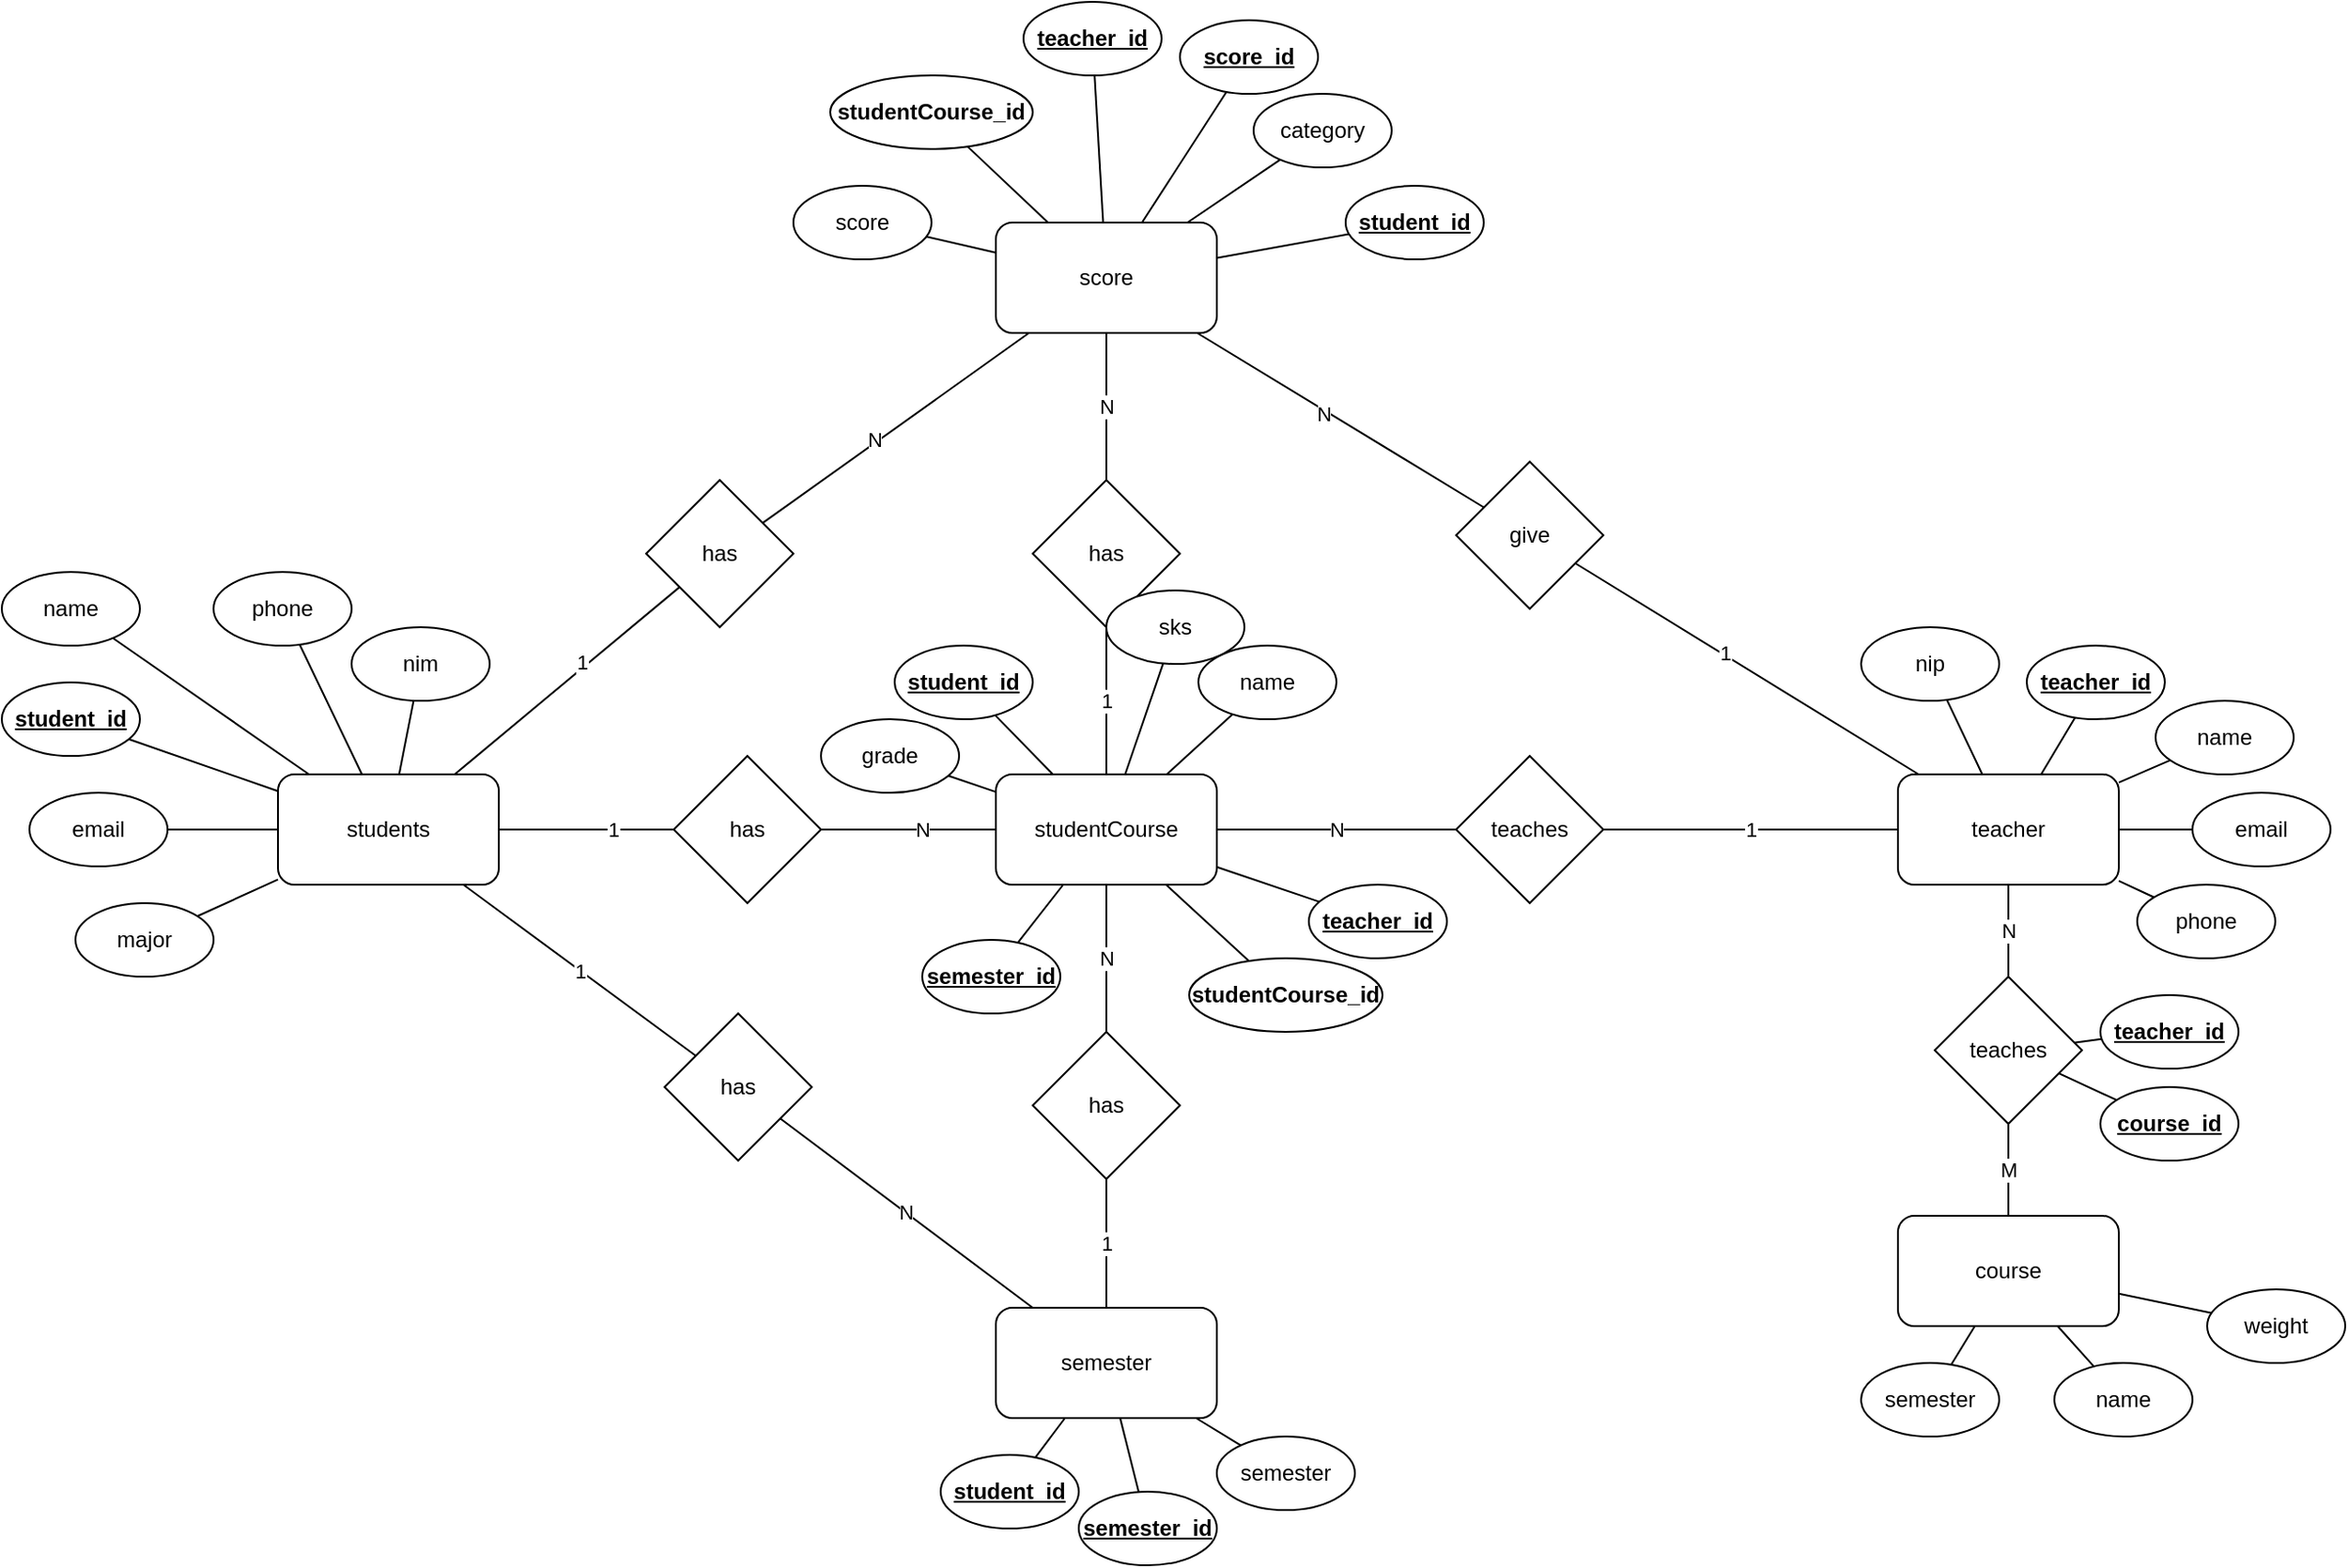 <mxfile version="14.9.0" type="device"><diagram id="G3xfoz_cryL1za73KqgQ" name="Page-1"><mxGraphModel dx="1240" dy="1707" grid="1" gridSize="10" guides="1" tooltips="1" connect="1" arrows="1" fold="1" page="1" pageScale="1" pageWidth="850" pageHeight="1100" math="0" shadow="0"><root><mxCell id="0"/><mxCell id="1" parent="0"/><mxCell id="Zv-wN2ez2cLE8_66vjoD-4" style="edgeStyle=orthogonalEdgeStyle;rounded=0;orthogonalLoop=1;jettySize=auto;html=1;endArrow=none;endFill=0;" parent="1" source="Zv-wN2ez2cLE8_66vjoD-1" target="Zv-wN2ez2cLE8_66vjoD-3" edge="1"><mxGeometry relative="1" as="geometry"/></mxCell><mxCell id="Zv-wN2ez2cLE8_66vjoD-6" value="1" style="edgeLabel;html=1;align=center;verticalAlign=middle;resizable=0;points=[];" parent="Zv-wN2ez2cLE8_66vjoD-4" vertex="1" connectable="0"><mxGeometry x="0.295" relative="1" as="geometry"><mxPoint as="offset"/></mxGeometry></mxCell><mxCell id="Zv-wN2ez2cLE8_66vjoD-40" value="1" style="edgeStyle=none;rounded=0;orthogonalLoop=1;jettySize=auto;html=1;endArrow=none;endFill=0;" parent="1" source="Zv-wN2ez2cLE8_66vjoD-1" target="Zv-wN2ez2cLE8_66vjoD-39" edge="1"><mxGeometry relative="1" as="geometry"/></mxCell><mxCell id="t6-BS6Rd6U9GLiOSQOtV-7" style="edgeStyle=none;rounded=0;orthogonalLoop=1;jettySize=auto;html=1;endArrow=none;endFill=0;startArrow=none;" edge="1" parent="1" source="t6-BS6Rd6U9GLiOSQOtV-8" target="Zv-wN2ez2cLE8_66vjoD-17"><mxGeometry relative="1" as="geometry"/></mxCell><mxCell id="t6-BS6Rd6U9GLiOSQOtV-11" value="N" style="edgeLabel;html=1;align=center;verticalAlign=middle;resizable=0;points=[];" vertex="1" connectable="0" parent="t6-BS6Rd6U9GLiOSQOtV-7"><mxGeometry x="-0.164" y="1" relative="1" as="geometry"><mxPoint y="-1" as="offset"/></mxGeometry></mxCell><mxCell id="Zv-wN2ez2cLE8_66vjoD-1" value="students" style="rounded=1;whiteSpace=wrap;html=1;" parent="1" vertex="1"><mxGeometry x="190" y="220" width="120" height="60" as="geometry"/></mxCell><mxCell id="Zv-wN2ez2cLE8_66vjoD-13" value="N" style="edgeStyle=orthogonalEdgeStyle;rounded=0;orthogonalLoop=1;jettySize=auto;html=1;endArrow=none;endFill=0;" parent="1" source="Zv-wN2ez2cLE8_66vjoD-3" edge="1"><mxGeometry x="0.158" relative="1" as="geometry"><mxPoint x="580" y="250" as="targetPoint"/><mxPoint as="offset"/></mxGeometry></mxCell><mxCell id="Zv-wN2ez2cLE8_66vjoD-3" value="has" style="rhombus;whiteSpace=wrap;html=1;" parent="1" vertex="1"><mxGeometry x="405" y="210" width="80" height="80" as="geometry"/></mxCell><mxCell id="Zv-wN2ez2cLE8_66vjoD-15" value="1" style="edgeStyle=orthogonalEdgeStyle;rounded=0;orthogonalLoop=1;jettySize=auto;html=1;endArrow=none;endFill=0;" parent="1" source="Zv-wN2ez2cLE8_66vjoD-8" target="Zv-wN2ez2cLE8_66vjoD-14" edge="1"><mxGeometry relative="1" as="geometry"/></mxCell><mxCell id="Zv-wN2ez2cLE8_66vjoD-8" value="semester" style="rounded=1;whiteSpace=wrap;html=1;" parent="1" vertex="1"><mxGeometry x="580" y="510" width="120" height="60" as="geometry"/></mxCell><mxCell id="Zv-wN2ez2cLE8_66vjoD-16" value="N" style="edgeStyle=orthogonalEdgeStyle;rounded=0;orthogonalLoop=1;jettySize=auto;html=1;endArrow=none;endFill=0;" parent="1" source="Zv-wN2ez2cLE8_66vjoD-14" edge="1"><mxGeometry relative="1" as="geometry"><mxPoint x="640" y="280" as="targetPoint"/></mxGeometry></mxCell><mxCell id="Zv-wN2ez2cLE8_66vjoD-14" value="has" style="rhombus;whiteSpace=wrap;html=1;" parent="1" vertex="1"><mxGeometry x="600" y="360" width="80" height="80" as="geometry"/></mxCell><mxCell id="Zv-wN2ez2cLE8_66vjoD-17" value="score" style="rounded=1;whiteSpace=wrap;html=1;" parent="1" vertex="1"><mxGeometry x="580" y="-80" width="120" height="60" as="geometry"/></mxCell><mxCell id="Zv-wN2ez2cLE8_66vjoD-20" value="1" style="edgeStyle=orthogonalEdgeStyle;rounded=0;orthogonalLoop=1;jettySize=auto;html=1;endArrow=none;endFill=0;" parent="1" source="Zv-wN2ez2cLE8_66vjoD-18" target="Zv-wN2ez2cLE8_66vjoD-19" edge="1"><mxGeometry relative="1" as="geometry"/></mxCell><mxCell id="Zv-wN2ez2cLE8_66vjoD-18" value="studentCourse" style="rounded=1;whiteSpace=wrap;html=1;" parent="1" vertex="1"><mxGeometry x="580" y="220" width="120" height="60" as="geometry"/></mxCell><mxCell id="Zv-wN2ez2cLE8_66vjoD-21" value="N" style="edgeStyle=orthogonalEdgeStyle;rounded=0;orthogonalLoop=1;jettySize=auto;html=1;endArrow=none;endFill=0;" parent="1" source="Zv-wN2ez2cLE8_66vjoD-19" target="Zv-wN2ez2cLE8_66vjoD-17" edge="1"><mxGeometry relative="1" as="geometry"/></mxCell><mxCell id="Zv-wN2ez2cLE8_66vjoD-19" value="has" style="rhombus;whiteSpace=wrap;html=1;" parent="1" vertex="1"><mxGeometry x="600" y="60" width="80" height="80" as="geometry"/></mxCell><mxCell id="Zv-wN2ez2cLE8_66vjoD-25" value="1" style="edgeStyle=orthogonalEdgeStyle;rounded=0;orthogonalLoop=1;jettySize=auto;html=1;endArrow=none;endFill=0;" parent="1" edge="1"><mxGeometry relative="1" as="geometry"><mxPoint x="880" y="250" as="sourcePoint"/></mxGeometry></mxCell><mxCell id="t6-BS6Rd6U9GLiOSQOtV-2" style="rounded=0;orthogonalLoop=1;jettySize=auto;html=1;endArrow=none;endFill=0;startArrow=none;" edge="1" parent="1" source="t6-BS6Rd6U9GLiOSQOtV-3" target="Zv-wN2ez2cLE8_66vjoD-17"><mxGeometry relative="1" as="geometry"/></mxCell><mxCell id="t6-BS6Rd6U9GLiOSQOtV-6" value="N" style="edgeLabel;html=1;align=center;verticalAlign=middle;resizable=0;points=[];" vertex="1" connectable="0" parent="t6-BS6Rd6U9GLiOSQOtV-2"><mxGeometry x="0.115" y="2" relative="1" as="geometry"><mxPoint as="offset"/></mxGeometry></mxCell><mxCell id="Zv-wN2ez2cLE8_66vjoD-27" value="teacher" style="rounded=1;whiteSpace=wrap;html=1;" parent="1" vertex="1"><mxGeometry x="1070" y="220" width="120" height="60" as="geometry"/></mxCell><mxCell id="Zv-wN2ez2cLE8_66vjoD-36" style="edgeStyle=none;rounded=0;orthogonalLoop=1;jettySize=auto;html=1;endArrow=none;endFill=0;" parent="1" source="Zv-wN2ez2cLE8_66vjoD-31" target="Zv-wN2ez2cLE8_66vjoD-1" edge="1"><mxGeometry relative="1" as="geometry"/></mxCell><mxCell id="Zv-wN2ez2cLE8_66vjoD-31" value="&lt;b&gt;&lt;u&gt;student_id&lt;/u&gt;&lt;/b&gt;" style="ellipse;whiteSpace=wrap;html=1;" parent="1" vertex="1"><mxGeometry x="40" y="170" width="75" height="40" as="geometry"/></mxCell><mxCell id="Zv-wN2ez2cLE8_66vjoD-35" style="rounded=0;orthogonalLoop=1;jettySize=auto;html=1;endArrow=none;endFill=0;" parent="1" source="Zv-wN2ez2cLE8_66vjoD-32" target="Zv-wN2ez2cLE8_66vjoD-1" edge="1"><mxGeometry relative="1" as="geometry"/></mxCell><mxCell id="Zv-wN2ez2cLE8_66vjoD-32" value="name" style="ellipse;whiteSpace=wrap;html=1;" parent="1" vertex="1"><mxGeometry x="40" y="110" width="75" height="40" as="geometry"/></mxCell><mxCell id="Zv-wN2ez2cLE8_66vjoD-37" style="edgeStyle=none;rounded=0;orthogonalLoop=1;jettySize=auto;html=1;endArrow=none;endFill=0;" parent="1" source="Zv-wN2ez2cLE8_66vjoD-33" target="Zv-wN2ez2cLE8_66vjoD-1" edge="1"><mxGeometry relative="1" as="geometry"/></mxCell><mxCell id="Zv-wN2ez2cLE8_66vjoD-33" value="email" style="ellipse;whiteSpace=wrap;html=1;" parent="1" vertex="1"><mxGeometry x="55" y="230" width="75" height="40" as="geometry"/></mxCell><mxCell id="Zv-wN2ez2cLE8_66vjoD-38" style="edgeStyle=none;rounded=0;orthogonalLoop=1;jettySize=auto;html=1;endArrow=none;endFill=0;" parent="1" source="Zv-wN2ez2cLE8_66vjoD-34" target="Zv-wN2ez2cLE8_66vjoD-1" edge="1"><mxGeometry relative="1" as="geometry"/></mxCell><mxCell id="Zv-wN2ez2cLE8_66vjoD-34" value="major" style="ellipse;whiteSpace=wrap;html=1;" parent="1" vertex="1"><mxGeometry x="80" y="290" width="75" height="40" as="geometry"/></mxCell><mxCell id="Zv-wN2ez2cLE8_66vjoD-41" value="N" style="edgeStyle=none;rounded=0;orthogonalLoop=1;jettySize=auto;html=1;endArrow=none;endFill=0;" parent="1" source="Zv-wN2ez2cLE8_66vjoD-39" target="Zv-wN2ez2cLE8_66vjoD-8" edge="1"><mxGeometry relative="1" as="geometry"/></mxCell><mxCell id="Zv-wN2ez2cLE8_66vjoD-39" value="has" style="rhombus;whiteSpace=wrap;html=1;" parent="1" vertex="1"><mxGeometry x="400" y="350" width="80" height="80" as="geometry"/></mxCell><mxCell id="Zv-wN2ez2cLE8_66vjoD-49" style="edgeStyle=none;rounded=0;orthogonalLoop=1;jettySize=auto;html=1;endArrow=none;endFill=0;" parent="1" source="Zv-wN2ez2cLE8_66vjoD-48" target="Zv-wN2ez2cLE8_66vjoD-8" edge="1"><mxGeometry relative="1" as="geometry"/></mxCell><mxCell id="Zv-wN2ez2cLE8_66vjoD-48" value="&lt;u&gt;&lt;b&gt;semester_id&lt;/b&gt;&lt;/u&gt;" style="ellipse;whiteSpace=wrap;html=1;" parent="1" vertex="1"><mxGeometry x="625" y="610" width="75" height="40" as="geometry"/></mxCell><mxCell id="Zv-wN2ez2cLE8_66vjoD-51" style="edgeStyle=none;rounded=0;orthogonalLoop=1;jettySize=auto;html=1;endArrow=none;endFill=0;" parent="1" source="Zv-wN2ez2cLE8_66vjoD-50" target="Zv-wN2ez2cLE8_66vjoD-18" edge="1"><mxGeometry relative="1" as="geometry"/></mxCell><mxCell id="Zv-wN2ez2cLE8_66vjoD-50" value="&lt;b&gt;studentCourse_id&lt;/b&gt;" style="ellipse;whiteSpace=wrap;html=1;" parent="1" vertex="1"><mxGeometry x="685" y="320" width="105" height="40" as="geometry"/></mxCell><mxCell id="Zv-wN2ez2cLE8_66vjoD-53" style="edgeStyle=none;rounded=0;orthogonalLoop=1;jettySize=auto;html=1;endArrow=none;endFill=0;" parent="1" source="Zv-wN2ez2cLE8_66vjoD-52" target="Zv-wN2ez2cLE8_66vjoD-18" edge="1"><mxGeometry relative="1" as="geometry"/></mxCell><mxCell id="Zv-wN2ez2cLE8_66vjoD-52" value="&lt;u&gt;&lt;b&gt;semester_id&lt;/b&gt;&lt;/u&gt;" style="ellipse;whiteSpace=wrap;html=1;" parent="1" vertex="1"><mxGeometry x="540" y="310" width="75" height="40" as="geometry"/></mxCell><mxCell id="Zv-wN2ez2cLE8_66vjoD-55" style="edgeStyle=none;rounded=0;orthogonalLoop=1;jettySize=auto;html=1;endArrow=none;endFill=0;" parent="1" source="Zv-wN2ez2cLE8_66vjoD-54" target="Zv-wN2ez2cLE8_66vjoD-18" edge="1"><mxGeometry relative="1" as="geometry"/></mxCell><mxCell id="Zv-wN2ez2cLE8_66vjoD-54" value="&lt;b&gt;&lt;u&gt;student_id&lt;/u&gt;&lt;/b&gt;" style="ellipse;whiteSpace=wrap;html=1;" parent="1" vertex="1"><mxGeometry x="525" y="150" width="75" height="40" as="geometry"/></mxCell><mxCell id="Zv-wN2ez2cLE8_66vjoD-57" style="edgeStyle=none;rounded=0;orthogonalLoop=1;jettySize=auto;html=1;endArrow=none;endFill=0;" parent="1" source="Zv-wN2ez2cLE8_66vjoD-56" target="Zv-wN2ez2cLE8_66vjoD-18" edge="1"><mxGeometry relative="1" as="geometry"/></mxCell><mxCell id="Zv-wN2ez2cLE8_66vjoD-56" value="name" style="ellipse;whiteSpace=wrap;html=1;" parent="1" vertex="1"><mxGeometry x="690" y="150" width="75" height="40" as="geometry"/></mxCell><mxCell id="Zv-wN2ez2cLE8_66vjoD-60" style="edgeStyle=none;rounded=0;orthogonalLoop=1;jettySize=auto;html=1;endArrow=none;endFill=0;" parent="1" source="Zv-wN2ez2cLE8_66vjoD-59" target="Zv-wN2ez2cLE8_66vjoD-18" edge="1"><mxGeometry relative="1" as="geometry"/></mxCell><mxCell id="Zv-wN2ez2cLE8_66vjoD-59" value="sks" style="ellipse;whiteSpace=wrap;html=1;" parent="1" vertex="1"><mxGeometry x="640" y="120" width="75" height="40" as="geometry"/></mxCell><mxCell id="Zv-wN2ez2cLE8_66vjoD-67" style="edgeStyle=none;rounded=0;orthogonalLoop=1;jettySize=auto;html=1;endArrow=none;endFill=0;" parent="1" source="Zv-wN2ez2cLE8_66vjoD-62" target="Zv-wN2ez2cLE8_66vjoD-17" edge="1"><mxGeometry relative="1" as="geometry"/></mxCell><mxCell id="Zv-wN2ez2cLE8_66vjoD-62" value="&lt;b&gt;studentCourse_id&lt;/b&gt;" style="ellipse;whiteSpace=wrap;html=1;" parent="1" vertex="1"><mxGeometry x="490" y="-160" width="110" height="40" as="geometry"/></mxCell><mxCell id="Zv-wN2ez2cLE8_66vjoD-68" style="edgeStyle=none;rounded=0;orthogonalLoop=1;jettySize=auto;html=1;endArrow=none;endFill=0;" parent="1" source="Zv-wN2ez2cLE8_66vjoD-63" target="Zv-wN2ez2cLE8_66vjoD-17" edge="1"><mxGeometry relative="1" as="geometry"/></mxCell><mxCell id="Zv-wN2ez2cLE8_66vjoD-63" value="&lt;u&gt;&lt;b&gt;score_id&lt;/b&gt;&lt;/u&gt;" style="ellipse;whiteSpace=wrap;html=1;" parent="1" vertex="1"><mxGeometry x="680" y="-190" width="75" height="40" as="geometry"/></mxCell><mxCell id="Zv-wN2ez2cLE8_66vjoD-69" style="edgeStyle=none;rounded=0;orthogonalLoop=1;jettySize=auto;html=1;endArrow=none;endFill=0;" parent="1" source="Zv-wN2ez2cLE8_66vjoD-64" target="Zv-wN2ez2cLE8_66vjoD-17" edge="1"><mxGeometry relative="1" as="geometry"/></mxCell><mxCell id="Zv-wN2ez2cLE8_66vjoD-64" value="category" style="ellipse;whiteSpace=wrap;html=1;" parent="1" vertex="1"><mxGeometry x="720" y="-150" width="75" height="40" as="geometry"/></mxCell><mxCell id="Zv-wN2ez2cLE8_66vjoD-66" style="edgeStyle=none;rounded=0;orthogonalLoop=1;jettySize=auto;html=1;endArrow=none;endFill=0;" parent="1" source="Zv-wN2ez2cLE8_66vjoD-65" target="Zv-wN2ez2cLE8_66vjoD-17" edge="1"><mxGeometry relative="1" as="geometry"/></mxCell><mxCell id="Zv-wN2ez2cLE8_66vjoD-65" value="score" style="ellipse;whiteSpace=wrap;html=1;" parent="1" vertex="1"><mxGeometry x="470" y="-100" width="75" height="40" as="geometry"/></mxCell><mxCell id="Zv-wN2ez2cLE8_66vjoD-77" value="" style="edgeStyle=none;rounded=0;orthogonalLoop=1;jettySize=auto;html=1;endArrow=none;endFill=0;" parent="1" source="Zv-wN2ez2cLE8_66vjoD-73" target="Zv-wN2ez2cLE8_66vjoD-27" edge="1"><mxGeometry relative="1" as="geometry"/></mxCell><mxCell id="Zv-wN2ez2cLE8_66vjoD-73" value="&lt;u&gt;&lt;b&gt;teacher_id&lt;/b&gt;&lt;/u&gt;" style="ellipse;whiteSpace=wrap;html=1;" parent="1" vertex="1"><mxGeometry x="1140" y="150" width="75" height="40" as="geometry"/></mxCell><mxCell id="Zv-wN2ez2cLE8_66vjoD-79" style="edgeStyle=none;rounded=0;orthogonalLoop=1;jettySize=auto;html=1;endArrow=none;endFill=0;" parent="1" source="Zv-wN2ez2cLE8_66vjoD-78" target="Zv-wN2ez2cLE8_66vjoD-27" edge="1"><mxGeometry relative="1" as="geometry"/></mxCell><mxCell id="Zv-wN2ez2cLE8_66vjoD-78" value="name" style="ellipse;whiteSpace=wrap;html=1;" parent="1" vertex="1"><mxGeometry x="1210" y="180" width="75" height="40" as="geometry"/></mxCell><mxCell id="Zv-wN2ez2cLE8_66vjoD-81" style="edgeStyle=none;rounded=0;orthogonalLoop=1;jettySize=auto;html=1;endArrow=none;endFill=0;" parent="1" source="Zv-wN2ez2cLE8_66vjoD-80" target="Zv-wN2ez2cLE8_66vjoD-27" edge="1"><mxGeometry relative="1" as="geometry"/></mxCell><mxCell id="Zv-wN2ez2cLE8_66vjoD-80" value="email" style="ellipse;whiteSpace=wrap;html=1;" parent="1" vertex="1"><mxGeometry x="1230" y="230" width="75" height="40" as="geometry"/></mxCell><mxCell id="Zv-wN2ez2cLE8_66vjoD-83" value="" style="edgeStyle=none;rounded=0;orthogonalLoop=1;jettySize=auto;html=1;endArrow=none;endFill=0;" parent="1" source="Zv-wN2ez2cLE8_66vjoD-82" target="Zv-wN2ez2cLE8_66vjoD-1" edge="1"><mxGeometry relative="1" as="geometry"/></mxCell><mxCell id="Zv-wN2ez2cLE8_66vjoD-82" value="phone" style="ellipse;whiteSpace=wrap;html=1;" parent="1" vertex="1"><mxGeometry x="155" y="110" width="75" height="40" as="geometry"/></mxCell><mxCell id="Zv-wN2ez2cLE8_66vjoD-85" style="edgeStyle=none;rounded=0;orthogonalLoop=1;jettySize=auto;html=1;endArrow=none;endFill=0;" parent="1" source="Zv-wN2ez2cLE8_66vjoD-84" target="Zv-wN2ez2cLE8_66vjoD-27" edge="1"><mxGeometry relative="1" as="geometry"/></mxCell><mxCell id="Zv-wN2ez2cLE8_66vjoD-84" value="phone" style="ellipse;whiteSpace=wrap;html=1;" parent="1" vertex="1"><mxGeometry x="1200" y="280" width="75" height="40" as="geometry"/></mxCell><mxCell id="8_7tNreES4FCSB9E1G9N-9" style="edgeStyle=none;rounded=0;orthogonalLoop=1;jettySize=auto;html=1;endArrow=none;endFill=0;" parent="1" source="8_7tNreES4FCSB9E1G9N-8" target="Zv-wN2ez2cLE8_66vjoD-18" edge="1"><mxGeometry relative="1" as="geometry"/></mxCell><mxCell id="8_7tNreES4FCSB9E1G9N-8" value="grade" style="ellipse;whiteSpace=wrap;html=1;" parent="1" vertex="1"><mxGeometry x="485" y="190" width="75" height="40" as="geometry"/></mxCell><mxCell id="t6-BS6Rd6U9GLiOSQOtV-3" value="give" style="rhombus;whiteSpace=wrap;html=1;" vertex="1" parent="1"><mxGeometry x="830" y="50" width="80" height="80" as="geometry"/></mxCell><mxCell id="t6-BS6Rd6U9GLiOSQOtV-4" value="" style="rounded=0;orthogonalLoop=1;jettySize=auto;html=1;endArrow=none;endFill=0;" edge="1" parent="1" source="Zv-wN2ez2cLE8_66vjoD-27" target="t6-BS6Rd6U9GLiOSQOtV-3"><mxGeometry relative="1" as="geometry"><mxPoint x="1081" y="220" as="sourcePoint"/><mxPoint x="689" y="-20" as="targetPoint"/></mxGeometry></mxCell><mxCell id="t6-BS6Rd6U9GLiOSQOtV-5" value="1" style="edgeLabel;html=1;align=center;verticalAlign=middle;resizable=0;points=[];" vertex="1" connectable="0" parent="t6-BS6Rd6U9GLiOSQOtV-4"><mxGeometry x="0.135" y="-1" relative="1" as="geometry"><mxPoint as="offset"/></mxGeometry></mxCell><mxCell id="t6-BS6Rd6U9GLiOSQOtV-8" value="has" style="rhombus;whiteSpace=wrap;html=1;" vertex="1" parent="1"><mxGeometry x="390" y="60" width="80" height="80" as="geometry"/></mxCell><mxCell id="t6-BS6Rd6U9GLiOSQOtV-9" value="" style="edgeStyle=none;rounded=0;orthogonalLoop=1;jettySize=auto;html=1;endArrow=none;endFill=0;" edge="1" parent="1" source="Zv-wN2ez2cLE8_66vjoD-1" target="t6-BS6Rd6U9GLiOSQOtV-8"><mxGeometry relative="1" as="geometry"><mxPoint x="289" y="220" as="sourcePoint"/><mxPoint x="601" y="-20" as="targetPoint"/></mxGeometry></mxCell><mxCell id="t6-BS6Rd6U9GLiOSQOtV-10" value="1" style="edgeLabel;html=1;align=center;verticalAlign=middle;resizable=0;points=[];" vertex="1" connectable="0" parent="t6-BS6Rd6U9GLiOSQOtV-9"><mxGeometry x="0.148" y="3" relative="1" as="geometry"><mxPoint as="offset"/></mxGeometry></mxCell><mxCell id="t6-BS6Rd6U9GLiOSQOtV-13" style="edgeStyle=none;rounded=0;orthogonalLoop=1;jettySize=auto;html=1;endArrow=none;endFill=0;" edge="1" parent="1" source="t6-BS6Rd6U9GLiOSQOtV-12" target="Zv-wN2ez2cLE8_66vjoD-17"><mxGeometry relative="1" as="geometry"/></mxCell><mxCell id="t6-BS6Rd6U9GLiOSQOtV-12" value="&lt;u&gt;&lt;b&gt;teacher_id&lt;/b&gt;&lt;/u&gt;" style="ellipse;whiteSpace=wrap;html=1;" vertex="1" parent="1"><mxGeometry x="595" y="-200" width="75" height="40" as="geometry"/></mxCell><mxCell id="t6-BS6Rd6U9GLiOSQOtV-15" style="edgeStyle=none;rounded=0;orthogonalLoop=1;jettySize=auto;html=1;endArrow=none;endFill=0;" edge="1" parent="1" source="t6-BS6Rd6U9GLiOSQOtV-14" target="Zv-wN2ez2cLE8_66vjoD-17"><mxGeometry relative="1" as="geometry"/></mxCell><mxCell id="t6-BS6Rd6U9GLiOSQOtV-14" value="&lt;b&gt;&lt;u&gt;student_id&lt;/u&gt;&lt;/b&gt;" style="ellipse;whiteSpace=wrap;html=1;" vertex="1" parent="1"><mxGeometry x="770" y="-100" width="75" height="40" as="geometry"/></mxCell><mxCell id="t6-BS6Rd6U9GLiOSQOtV-18" style="edgeStyle=none;rounded=0;orthogonalLoop=1;jettySize=auto;html=1;endArrow=none;endFill=0;" edge="1" parent="1" source="t6-BS6Rd6U9GLiOSQOtV-17" target="Zv-wN2ez2cLE8_66vjoD-8"><mxGeometry relative="1" as="geometry"/></mxCell><mxCell id="t6-BS6Rd6U9GLiOSQOtV-17" value="&lt;b&gt;&lt;u&gt;student_id&lt;/u&gt;&lt;/b&gt;" style="ellipse;whiteSpace=wrap;html=1;" vertex="1" parent="1"><mxGeometry x="550" y="590" width="75" height="40" as="geometry"/></mxCell><mxCell id="t6-BS6Rd6U9GLiOSQOtV-19" value="course" style="rounded=1;whiteSpace=wrap;html=1;" vertex="1" parent="1"><mxGeometry x="1070" y="460" width="120" height="60" as="geometry"/></mxCell><mxCell id="t6-BS6Rd6U9GLiOSQOtV-21" value="N" style="edgeStyle=none;rounded=0;orthogonalLoop=1;jettySize=auto;html=1;endArrow=none;endFill=0;" edge="1" parent="1" source="t6-BS6Rd6U9GLiOSQOtV-20" target="Zv-wN2ez2cLE8_66vjoD-27"><mxGeometry relative="1" as="geometry"/></mxCell><mxCell id="t6-BS6Rd6U9GLiOSQOtV-22" value="M" style="edgeStyle=none;rounded=0;orthogonalLoop=1;jettySize=auto;html=1;endArrow=none;endFill=0;" edge="1" parent="1" source="t6-BS6Rd6U9GLiOSQOtV-20" target="t6-BS6Rd6U9GLiOSQOtV-19"><mxGeometry relative="1" as="geometry"/></mxCell><mxCell id="t6-BS6Rd6U9GLiOSQOtV-20" value="teaches" style="rhombus;whiteSpace=wrap;html=1;" vertex="1" parent="1"><mxGeometry x="1090" y="330" width="80" height="80" as="geometry"/></mxCell><mxCell id="t6-BS6Rd6U9GLiOSQOtV-25" style="edgeStyle=none;rounded=0;orthogonalLoop=1;jettySize=auto;html=1;endArrow=none;endFill=0;" edge="1" parent="1" source="t6-BS6Rd6U9GLiOSQOtV-23" target="t6-BS6Rd6U9GLiOSQOtV-20"><mxGeometry relative="1" as="geometry"/></mxCell><mxCell id="t6-BS6Rd6U9GLiOSQOtV-23" value="&lt;u&gt;&lt;b&gt;teacher_id&lt;/b&gt;&lt;/u&gt;" style="ellipse;whiteSpace=wrap;html=1;" vertex="1" parent="1"><mxGeometry x="1180" y="340" width="75" height="40" as="geometry"/></mxCell><mxCell id="t6-BS6Rd6U9GLiOSQOtV-26" style="edgeStyle=none;rounded=0;orthogonalLoop=1;jettySize=auto;html=1;endArrow=none;endFill=0;" edge="1" parent="1" source="t6-BS6Rd6U9GLiOSQOtV-24" target="t6-BS6Rd6U9GLiOSQOtV-20"><mxGeometry relative="1" as="geometry"/></mxCell><mxCell id="t6-BS6Rd6U9GLiOSQOtV-24" value="&lt;u&gt;&lt;b&gt;course_id&lt;/b&gt;&lt;/u&gt;" style="ellipse;whiteSpace=wrap;html=1;" vertex="1" parent="1"><mxGeometry x="1180" y="390" width="75" height="40" as="geometry"/></mxCell><mxCell id="t6-BS6Rd6U9GLiOSQOtV-31" style="edgeStyle=none;rounded=0;orthogonalLoop=1;jettySize=auto;html=1;endArrow=none;endFill=0;" edge="1" parent="1" source="t6-BS6Rd6U9GLiOSQOtV-27" target="t6-BS6Rd6U9GLiOSQOtV-19"><mxGeometry relative="1" as="geometry"/></mxCell><mxCell id="t6-BS6Rd6U9GLiOSQOtV-27" value="name" style="ellipse;whiteSpace=wrap;html=1;" vertex="1" parent="1"><mxGeometry x="1155" y="540" width="75" height="40" as="geometry"/></mxCell><mxCell id="t6-BS6Rd6U9GLiOSQOtV-32" style="edgeStyle=none;rounded=0;orthogonalLoop=1;jettySize=auto;html=1;endArrow=none;endFill=0;" edge="1" parent="1" source="t6-BS6Rd6U9GLiOSQOtV-28" target="t6-BS6Rd6U9GLiOSQOtV-19"><mxGeometry relative="1" as="geometry"/></mxCell><mxCell id="t6-BS6Rd6U9GLiOSQOtV-28" value="weight" style="ellipse;whiteSpace=wrap;html=1;" vertex="1" parent="1"><mxGeometry x="1238" y="500" width="75" height="40" as="geometry"/></mxCell><mxCell id="t6-BS6Rd6U9GLiOSQOtV-30" style="edgeStyle=none;rounded=0;orthogonalLoop=1;jettySize=auto;html=1;endArrow=none;endFill=0;" edge="1" parent="1" source="t6-BS6Rd6U9GLiOSQOtV-29" target="t6-BS6Rd6U9GLiOSQOtV-19"><mxGeometry relative="1" as="geometry"/></mxCell><mxCell id="t6-BS6Rd6U9GLiOSQOtV-29" value="semester" style="ellipse;whiteSpace=wrap;html=1;" vertex="1" parent="1"><mxGeometry x="1050" y="540" width="75" height="40" as="geometry"/></mxCell><mxCell id="t6-BS6Rd6U9GLiOSQOtV-37" style="edgeStyle=none;rounded=0;orthogonalLoop=1;jettySize=auto;html=1;endArrow=none;endFill=0;" edge="1" parent="1" source="t6-BS6Rd6U9GLiOSQOtV-36" target="Zv-wN2ez2cLE8_66vjoD-1"><mxGeometry relative="1" as="geometry"/></mxCell><mxCell id="t6-BS6Rd6U9GLiOSQOtV-36" value="nim" style="ellipse;whiteSpace=wrap;html=1;" vertex="1" parent="1"><mxGeometry x="230" y="140" width="75" height="40" as="geometry"/></mxCell><mxCell id="t6-BS6Rd6U9GLiOSQOtV-39" style="edgeStyle=none;rounded=0;orthogonalLoop=1;jettySize=auto;html=1;endArrow=none;endFill=0;" edge="1" parent="1" source="t6-BS6Rd6U9GLiOSQOtV-38" target="Zv-wN2ez2cLE8_66vjoD-27"><mxGeometry relative="1" as="geometry"/></mxCell><mxCell id="t6-BS6Rd6U9GLiOSQOtV-38" value="nip" style="ellipse;whiteSpace=wrap;html=1;" vertex="1" parent="1"><mxGeometry x="1050" y="140" width="75" height="40" as="geometry"/></mxCell><mxCell id="t6-BS6Rd6U9GLiOSQOtV-41" style="edgeStyle=none;rounded=0;orthogonalLoop=1;jettySize=auto;html=1;endArrow=none;endFill=0;" edge="1" parent="1" source="t6-BS6Rd6U9GLiOSQOtV-40" target="Zv-wN2ez2cLE8_66vjoD-8"><mxGeometry relative="1" as="geometry"/></mxCell><mxCell id="t6-BS6Rd6U9GLiOSQOtV-40" value="semester" style="ellipse;whiteSpace=wrap;html=1;" vertex="1" parent="1"><mxGeometry x="700" y="580" width="75" height="40" as="geometry"/></mxCell><mxCell id="t6-BS6Rd6U9GLiOSQOtV-46" value="1" style="edgeStyle=none;rounded=0;orthogonalLoop=1;jettySize=auto;html=1;endArrow=none;endFill=0;" edge="1" parent="1" source="t6-BS6Rd6U9GLiOSQOtV-45" target="Zv-wN2ez2cLE8_66vjoD-27"><mxGeometry relative="1" as="geometry"/></mxCell><mxCell id="t6-BS6Rd6U9GLiOSQOtV-47" value="N" style="edgeStyle=none;rounded=0;orthogonalLoop=1;jettySize=auto;html=1;exitX=0;exitY=0.5;exitDx=0;exitDy=0;endArrow=none;endFill=0;" edge="1" parent="1" source="t6-BS6Rd6U9GLiOSQOtV-45" target="Zv-wN2ez2cLE8_66vjoD-18"><mxGeometry relative="1" as="geometry"/></mxCell><mxCell id="t6-BS6Rd6U9GLiOSQOtV-45" value="teaches" style="rhombus;whiteSpace=wrap;html=1;" vertex="1" parent="1"><mxGeometry x="830" y="210" width="80" height="80" as="geometry"/></mxCell><mxCell id="t6-BS6Rd6U9GLiOSQOtV-49" style="edgeStyle=none;rounded=0;orthogonalLoop=1;jettySize=auto;html=1;endArrow=none;endFill=0;" edge="1" parent="1" source="t6-BS6Rd6U9GLiOSQOtV-48" target="Zv-wN2ez2cLE8_66vjoD-18"><mxGeometry relative="1" as="geometry"/></mxCell><mxCell id="t6-BS6Rd6U9GLiOSQOtV-48" value="&lt;u&gt;&lt;b&gt;teacher_id&lt;/b&gt;&lt;/u&gt;" style="ellipse;whiteSpace=wrap;html=1;" vertex="1" parent="1"><mxGeometry x="750" y="280" width="75" height="40" as="geometry"/></mxCell></root></mxGraphModel></diagram></mxfile>